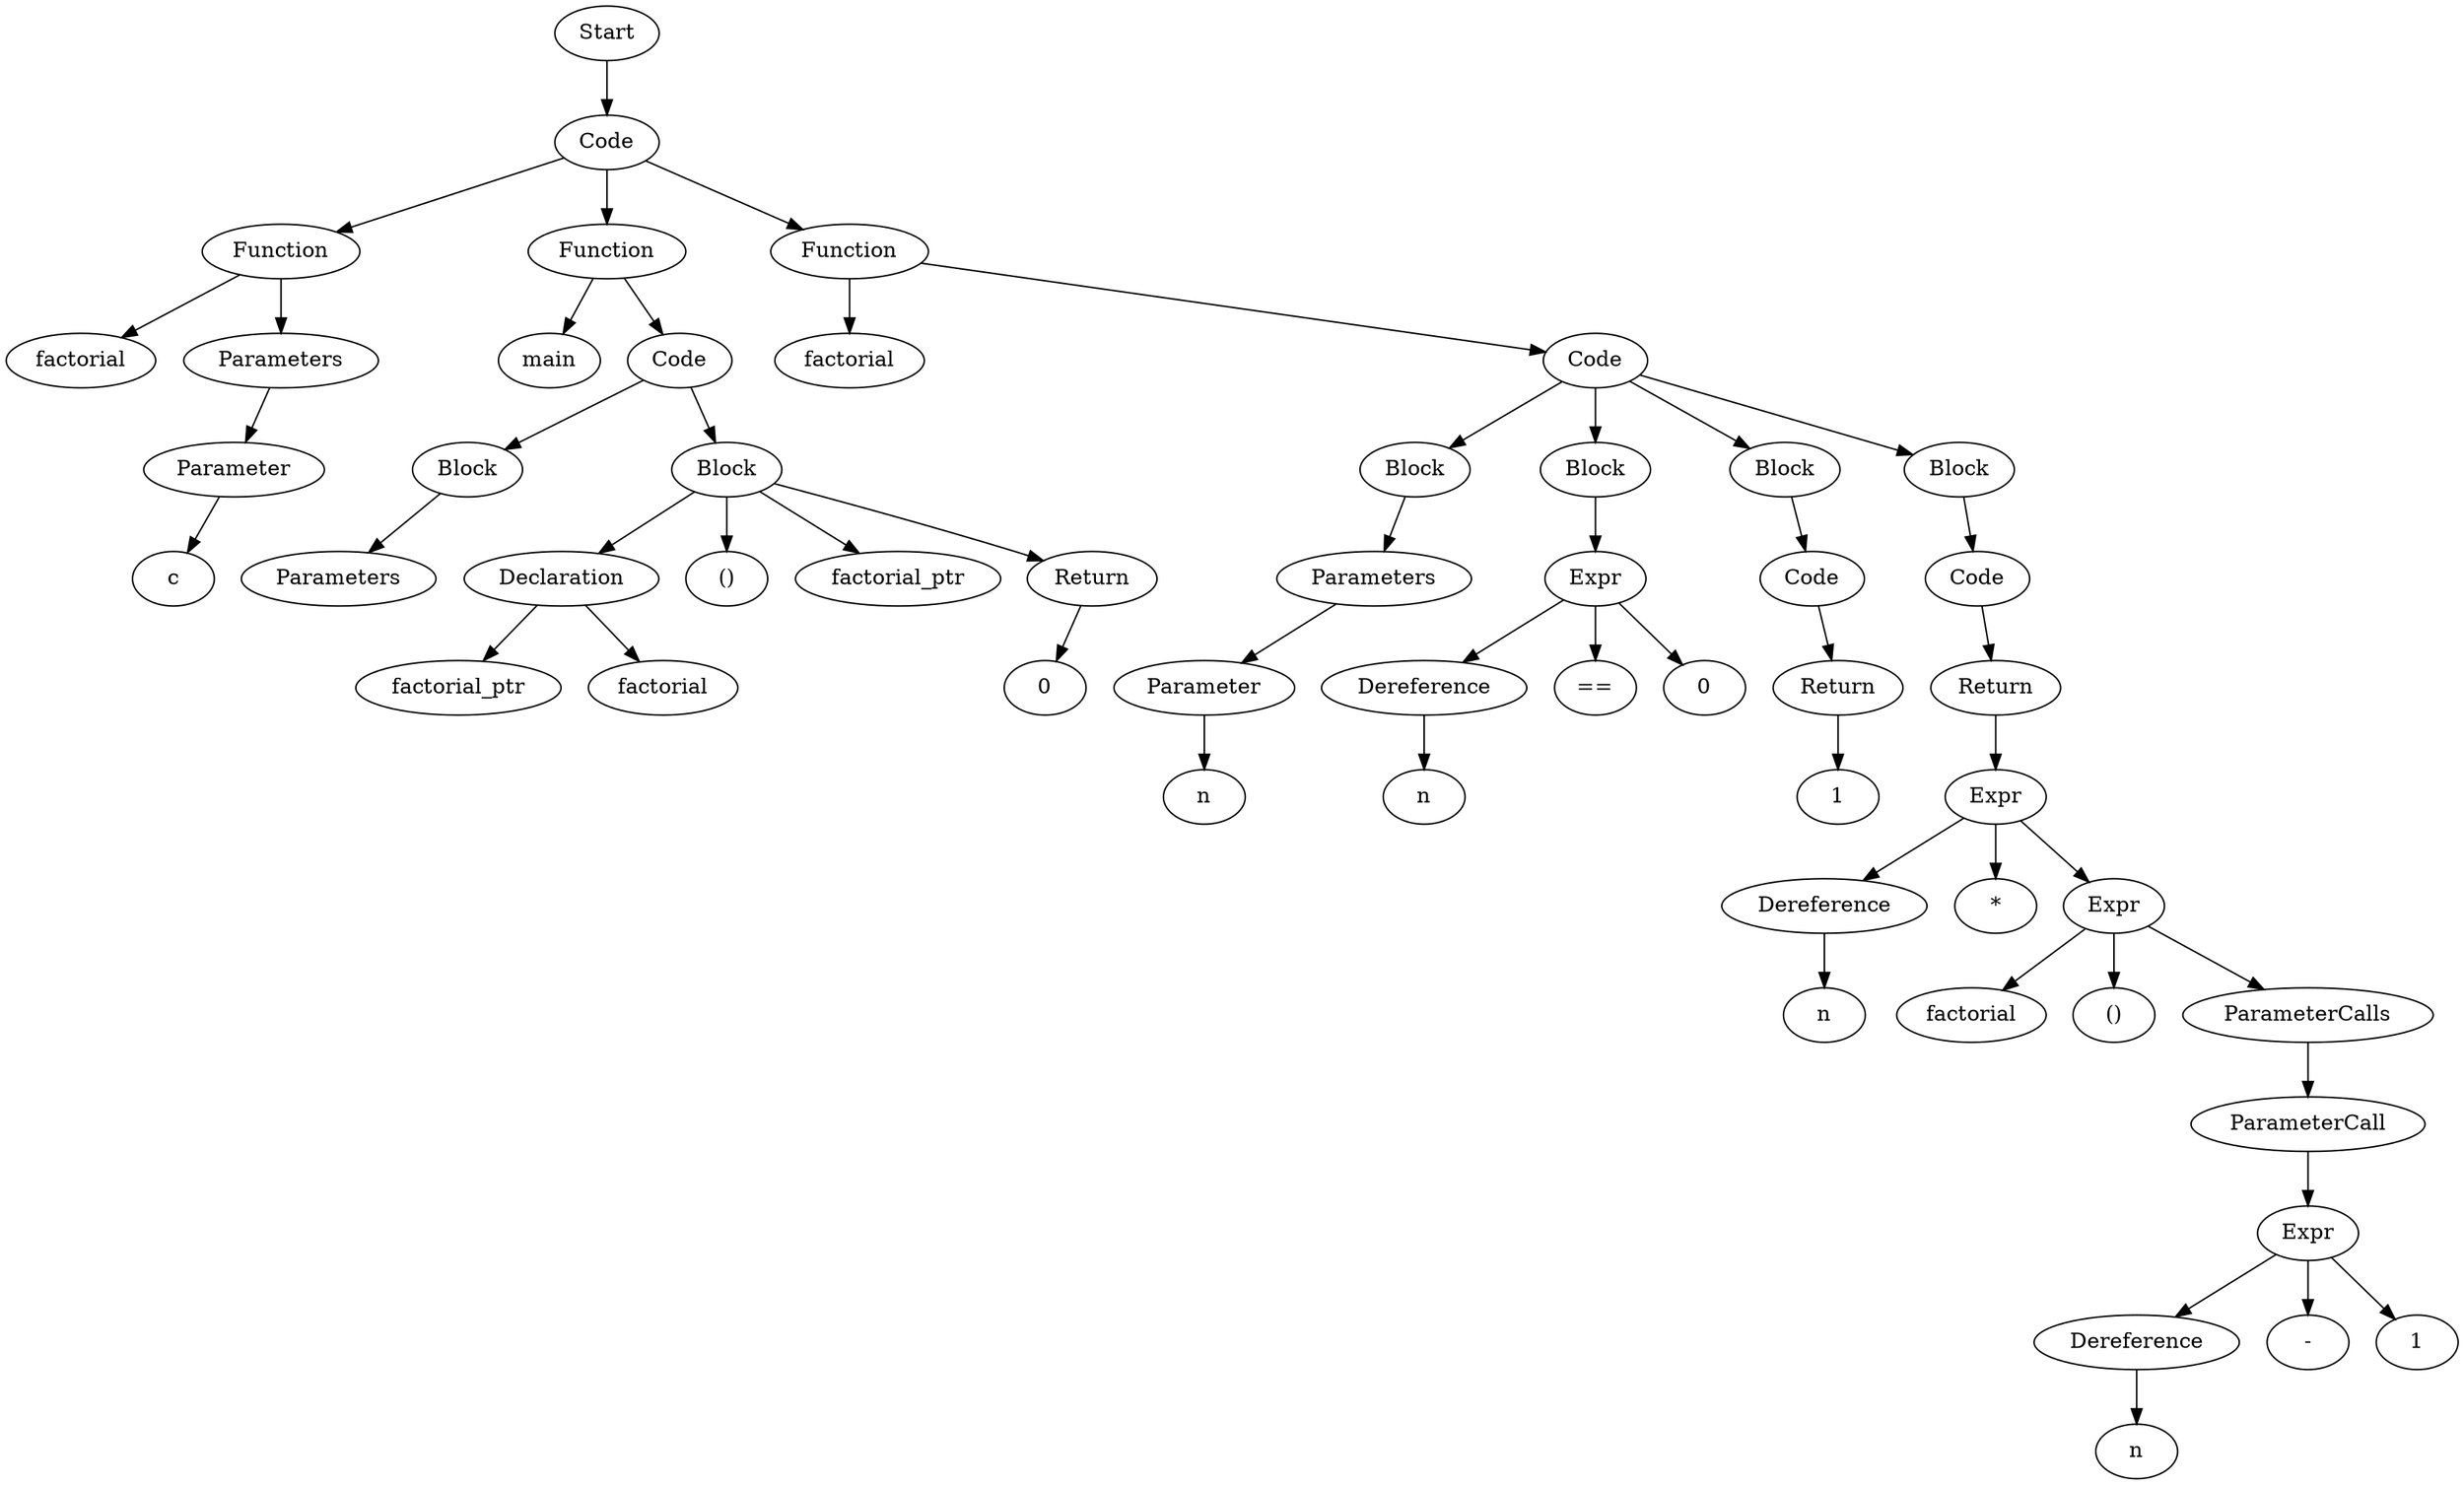 digraph AST {
  "139136233259168" [label="Start"];
  "139136233259168" -> "139136233271552";
  "139136233271552" [label="Code"];
  "139136233271552" -> "139136233275104";
  "139136233271552" -> "139136233273616";
  "139136233271552" -> "139136233387104";
  "139136233275104" [label="Function"];
  "139136233275104" -> "139136233270352";
  "139136233275104" -> "139136233271312";
  "139136233270352" [label="factorial"];
  "139136233271312" [label="Parameters"];
  "139136233271312" -> "139136233273376";
  "139136233273376" [label="Parameter"];
  "139136233273376" -> "139136233268288";
  "139136233268288" [label="c"];
  "139136233273616" [label="Function"];
  "139136233273616" -> "139136233273520";
  "139136233273616" -> "139136233378368";
  "139136233273520" [label="main"];
  "139136233378368" [label="Code"];
  "139136233378368" -> "139136233473552";
  "139136233378368" -> "139136233478544";
  "139136233473552" [label="Block"];
  "139136233473552" -> "139136233378704";
  "139136233378704" [label="Parameters"];
  "139136233478544" [label="Block"];
  "139136233478544" -> "139136233379664";
  "139136233478544" -> "139136233381104";
  "139136233478544" -> "139136233376352";
  "139136233478544" -> "139136233386144";
  "139136233379664" [label="Declaration"];
  "139136233379664" -> "139136233384752";
  "139136233379664" -> "139136233376160";
  "139136233384752" [label="factorial_ptr"];
  "139136233376160" [label="factorial"];
  "139136233381104" [label="()"];
  "139136233376352" [label="factorial_ptr"];
  "139136233386144" [label="Return"];
  "139136233386144" -> "139136233386960";
  "139136233386960" [label="0"];
  "139136233387104" [label="Function"];
  "139136233387104" -> "139136233387632";
  "139136233387104" -> "139136233388880";
  "139136233387632" [label="factorial"];
  "139136233388880" [label="Code"];
  "139136233388880" -> "139136233479744";
  "139136233388880" -> "139136233479792";
  "139136233388880" -> "139136233479072";
  "139136233388880" -> "139136233479120";
  "139136233479744" [label="Block"];
  "139136233479744" -> "139136233387920";
  "139136233387920" [label="Parameters"];
  "139136233387920" -> "139136233388112";
  "139136233388112" [label="Parameter"];
  "139136233388112" -> "139136233388592";
  "139136233388592" [label="n"];
  "139136233479792" [label="Block"];
  "139136233479792" -> "139136233389552";
  "139136233389552" [label="Expr"];
  "139136233389552" -> "139136233472832";
  "139136233389552" -> "139136233472160";
  "139136233389552" -> "139136233472688";
  "139136233472832" [label="Dereference"];
  "139136233472832" -> "139136233472112";
  "139136233472112" [label="n"];
  "139136233472160" [label="=="];
  "139136233472688" [label="0"];
  "139136233479072" [label="Block"];
  "139136233479072" -> "139136233472976";
  "139136233472976" [label="Code"];
  "139136233472976" -> "139136233473360";
  "139136233473360" [label="Return"];
  "139136233473360" -> "139136233474080";
  "139136233474080" [label="1"];
  "139136233479120" [label="Block"];
  "139136233479120" -> "139136233474560";
  "139136233474560" [label="Code"];
  "139136233474560" -> "139136233474944";
  "139136233474944" [label="Return"];
  "139136233474944" -> "139136233475280";
  "139136233475280" [label="Expr"];
  "139136233475280" -> "139136233476144";
  "139136233475280" -> "139136233475904";
  "139136233475280" -> "139136233476048";
  "139136233476144" [label="Dereference"];
  "139136233476144" -> "139136233475856";
  "139136233475856" [label="n"];
  "139136233475904" [label="*"];
  "139136233476048" [label="Expr"];
  "139136233476048" -> "139136233476624";
  "139136233476048" -> "139136233379472";
  "139136233476048" -> "139136233476816";
  "139136233476624" [label="factorial"];
  "139136233379472" [label="()"];
  "139136233476816" [label="ParameterCalls"];
  "139136233476816" -> "139136233477008";
  "139136233477008" [label="ParameterCall"];
  "139136233477008" -> "139136233477200";
  "139136233477200" [label="Expr"];
  "139136233477200" -> "139136233474992";
  "139136233477200" -> "139136233477824";
  "139136233477200" -> "139136233478352";
  "139136233474992" [label="Dereference"];
  "139136233474992" -> "139136233477776";
  "139136233477776" [label="n"];
  "139136233477824" [label="-"];
  "139136233478352" [label="1"];
}
